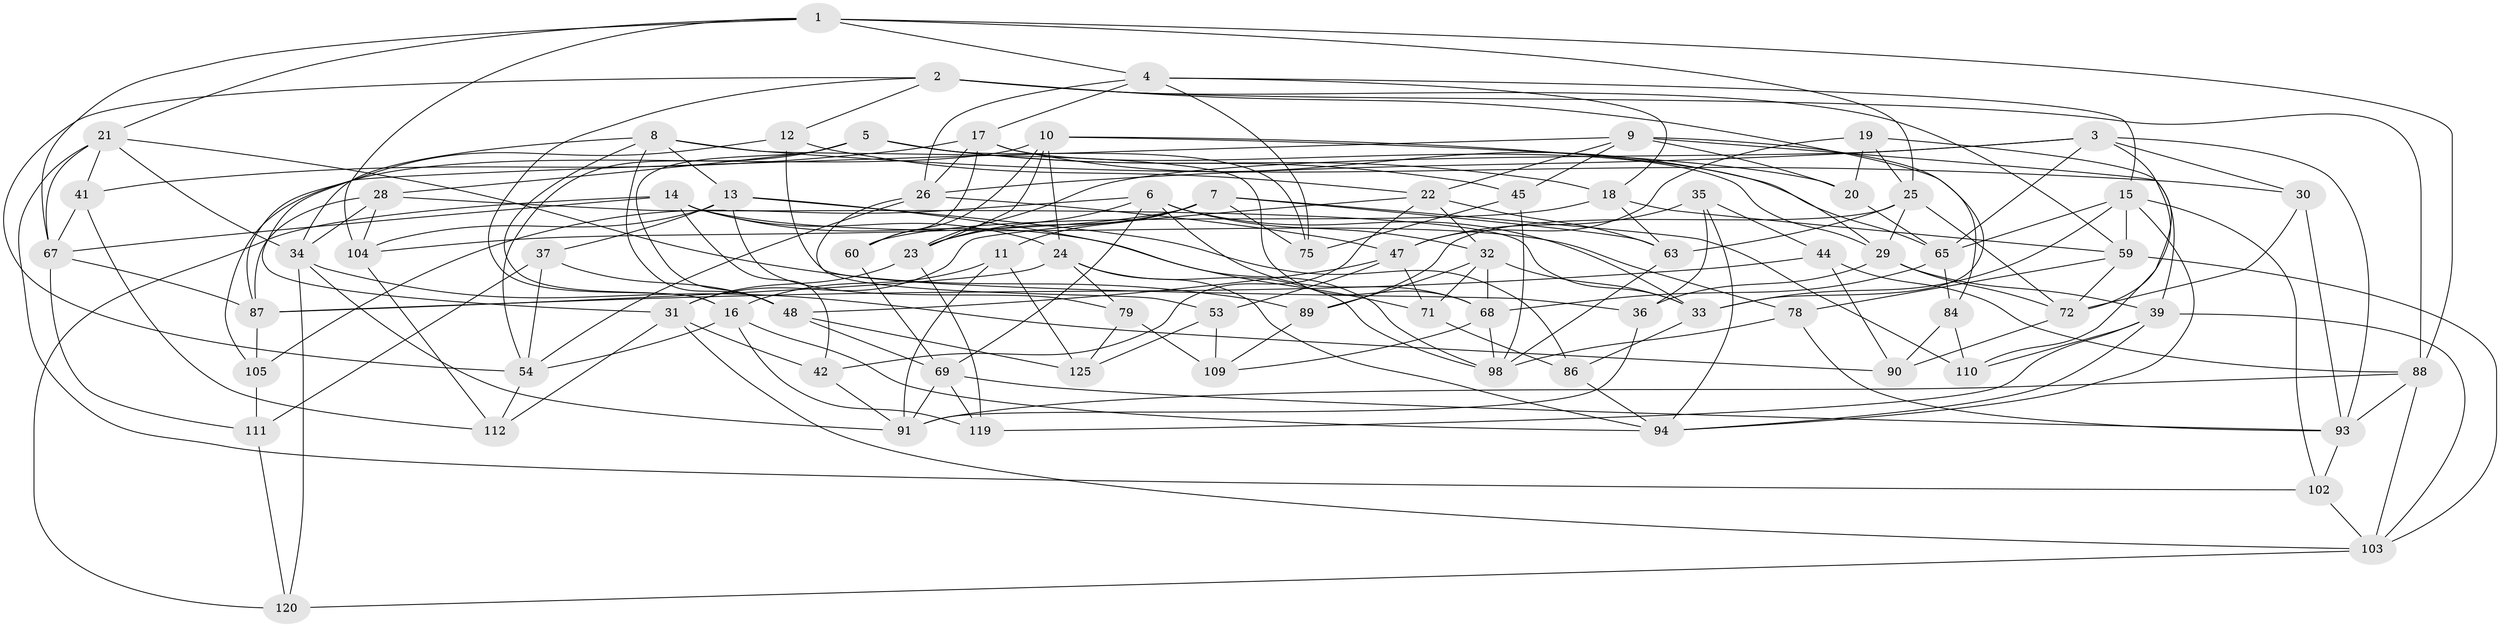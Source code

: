 // Generated by graph-tools (version 1.1) at 2025/24/03/03/25 07:24:25]
// undirected, 78 vertices, 201 edges
graph export_dot {
graph [start="1"]
  node [color=gray90,style=filled];
  1 [super="+61"];
  2 [super="+27"];
  3 [super="+46"];
  4 [super="+62"];
  5 [super="+95"];
  6 [super="+114"];
  7 [super="+49"];
  8 [super="+50"];
  9 [super="+52"];
  10 [super="+58"];
  11;
  12;
  13 [super="+80"];
  14 [super="+116"];
  15 [super="+40"];
  16 [super="+73"];
  17 [super="+76"];
  18 [super="+51"];
  19;
  20;
  21 [super="+122"];
  22 [super="+56"];
  23 [super="+38"];
  24 [super="+77"];
  25 [super="+85"];
  26 [super="+64"];
  28 [super="+82"];
  29 [super="+92"];
  30;
  31 [super="+43"];
  32 [super="+55"];
  33 [super="+115"];
  34 [super="+83"];
  35;
  36;
  37;
  39 [super="+108"];
  41;
  42;
  44;
  45;
  47 [super="+57"];
  48 [super="+99"];
  53;
  54 [super="+81"];
  59 [super="+107"];
  60;
  63 [super="+74"];
  65 [super="+66"];
  67 [super="+97"];
  68 [super="+118"];
  69 [super="+70"];
  71;
  72 [super="+124"];
  75;
  78;
  79;
  84;
  86;
  87 [super="+96"];
  88 [super="+123"];
  89;
  90;
  91 [super="+100"];
  93 [super="+101"];
  94 [super="+113"];
  98 [super="+121"];
  102;
  103 [super="+117"];
  104 [super="+106"];
  105;
  109;
  110;
  111;
  112;
  119;
  120;
  125;
  1 -- 4;
  1 -- 67;
  1 -- 104;
  1 -- 88;
  1 -- 21;
  1 -- 25;
  2 -- 12;
  2 -- 54;
  2 -- 59;
  2 -- 88;
  2 -- 33;
  2 -- 16;
  3 -- 26;
  3 -- 72;
  3 -- 65;
  3 -- 30;
  3 -- 23;
  3 -- 93;
  4 -- 26;
  4 -- 15;
  4 -- 17;
  4 -- 18;
  4 -- 75;
  5 -- 18;
  5 -- 75;
  5 -- 48;
  5 -- 45;
  5 -- 54;
  5 -- 28;
  6 -- 23;
  6 -- 105;
  6 -- 32;
  6 -- 33;
  6 -- 69;
  6 -- 68;
  7 -- 11;
  7 -- 110;
  7 -- 104;
  7 -- 75;
  7 -- 23;
  7 -- 63;
  8 -- 13;
  8 -- 30;
  8 -- 48;
  8 -- 34;
  8 -- 16;
  8 -- 68;
  9 -- 84;
  9 -- 39;
  9 -- 20;
  9 -- 45;
  9 -- 22;
  9 -- 105;
  10 -- 20;
  10 -- 60;
  10 -- 29;
  10 -- 23;
  10 -- 87;
  10 -- 24;
  11 -- 125;
  11 -- 91;
  11 -- 16;
  12 -- 22;
  12 -- 36;
  12 -- 31;
  13 -- 79;
  13 -- 98;
  13 -- 104;
  13 -- 37;
  13 -- 86;
  14 -- 120;
  14 -- 71;
  14 -- 78;
  14 -- 42;
  14 -- 67;
  14 -- 24;
  15 -- 102;
  15 -- 59;
  15 -- 33;
  15 -- 65;
  15 -- 94;
  16 -- 119;
  16 -- 94;
  16 -- 54;
  17 -- 41;
  17 -- 60;
  17 -- 65;
  17 -- 26;
  17 -- 29;
  18 -- 63 [weight=2];
  18 -- 59;
  18 -- 60;
  19 -- 47;
  19 -- 110;
  19 -- 20;
  19 -- 25;
  20 -- 65;
  21 -- 102;
  21 -- 41;
  21 -- 67;
  21 -- 89;
  21 -- 34;
  22 -- 63;
  22 -- 32;
  22 -- 42;
  22 -- 31;
  23 -- 31;
  23 -- 119;
  24 -- 79;
  24 -- 98;
  24 -- 94;
  24 -- 87;
  25 -- 89;
  25 -- 63;
  25 -- 72;
  25 -- 29;
  26 -- 47;
  26 -- 53;
  26 -- 54;
  28 -- 104 [weight=2];
  28 -- 34;
  28 -- 33;
  28 -- 87;
  29 -- 72;
  29 -- 36;
  29 -- 39;
  30 -- 72;
  30 -- 93;
  31 -- 103;
  31 -- 42;
  31 -- 112;
  32 -- 71;
  32 -- 33;
  32 -- 68;
  32 -- 89;
  33 -- 86;
  34 -- 120;
  34 -- 90;
  34 -- 91;
  35 -- 47;
  35 -- 36;
  35 -- 44;
  35 -- 94;
  36 -- 91;
  37 -- 111;
  37 -- 54;
  37 -- 48;
  39 -- 119;
  39 -- 110;
  39 -- 103;
  39 -- 94;
  41 -- 112;
  41 -- 67;
  42 -- 91;
  44 -- 88;
  44 -- 90;
  44 -- 87;
  45 -- 75;
  45 -- 98;
  47 -- 48;
  47 -- 53;
  47 -- 71;
  48 -- 69;
  48 -- 125;
  53 -- 125;
  53 -- 109;
  54 -- 112;
  59 -- 72;
  59 -- 78;
  59 -- 103;
  60 -- 69;
  63 -- 98;
  65 -- 84;
  65 -- 68;
  67 -- 111;
  67 -- 87;
  68 -- 98;
  68 -- 109;
  69 -- 93;
  69 -- 91;
  69 -- 119;
  71 -- 86;
  72 -- 90;
  78 -- 98;
  78 -- 93;
  79 -- 109;
  79 -- 125;
  84 -- 90;
  84 -- 110;
  86 -- 94;
  87 -- 105;
  88 -- 91;
  88 -- 103;
  88 -- 93;
  89 -- 109;
  93 -- 102;
  102 -- 103;
  103 -- 120;
  104 -- 112;
  105 -- 111;
  111 -- 120;
}
